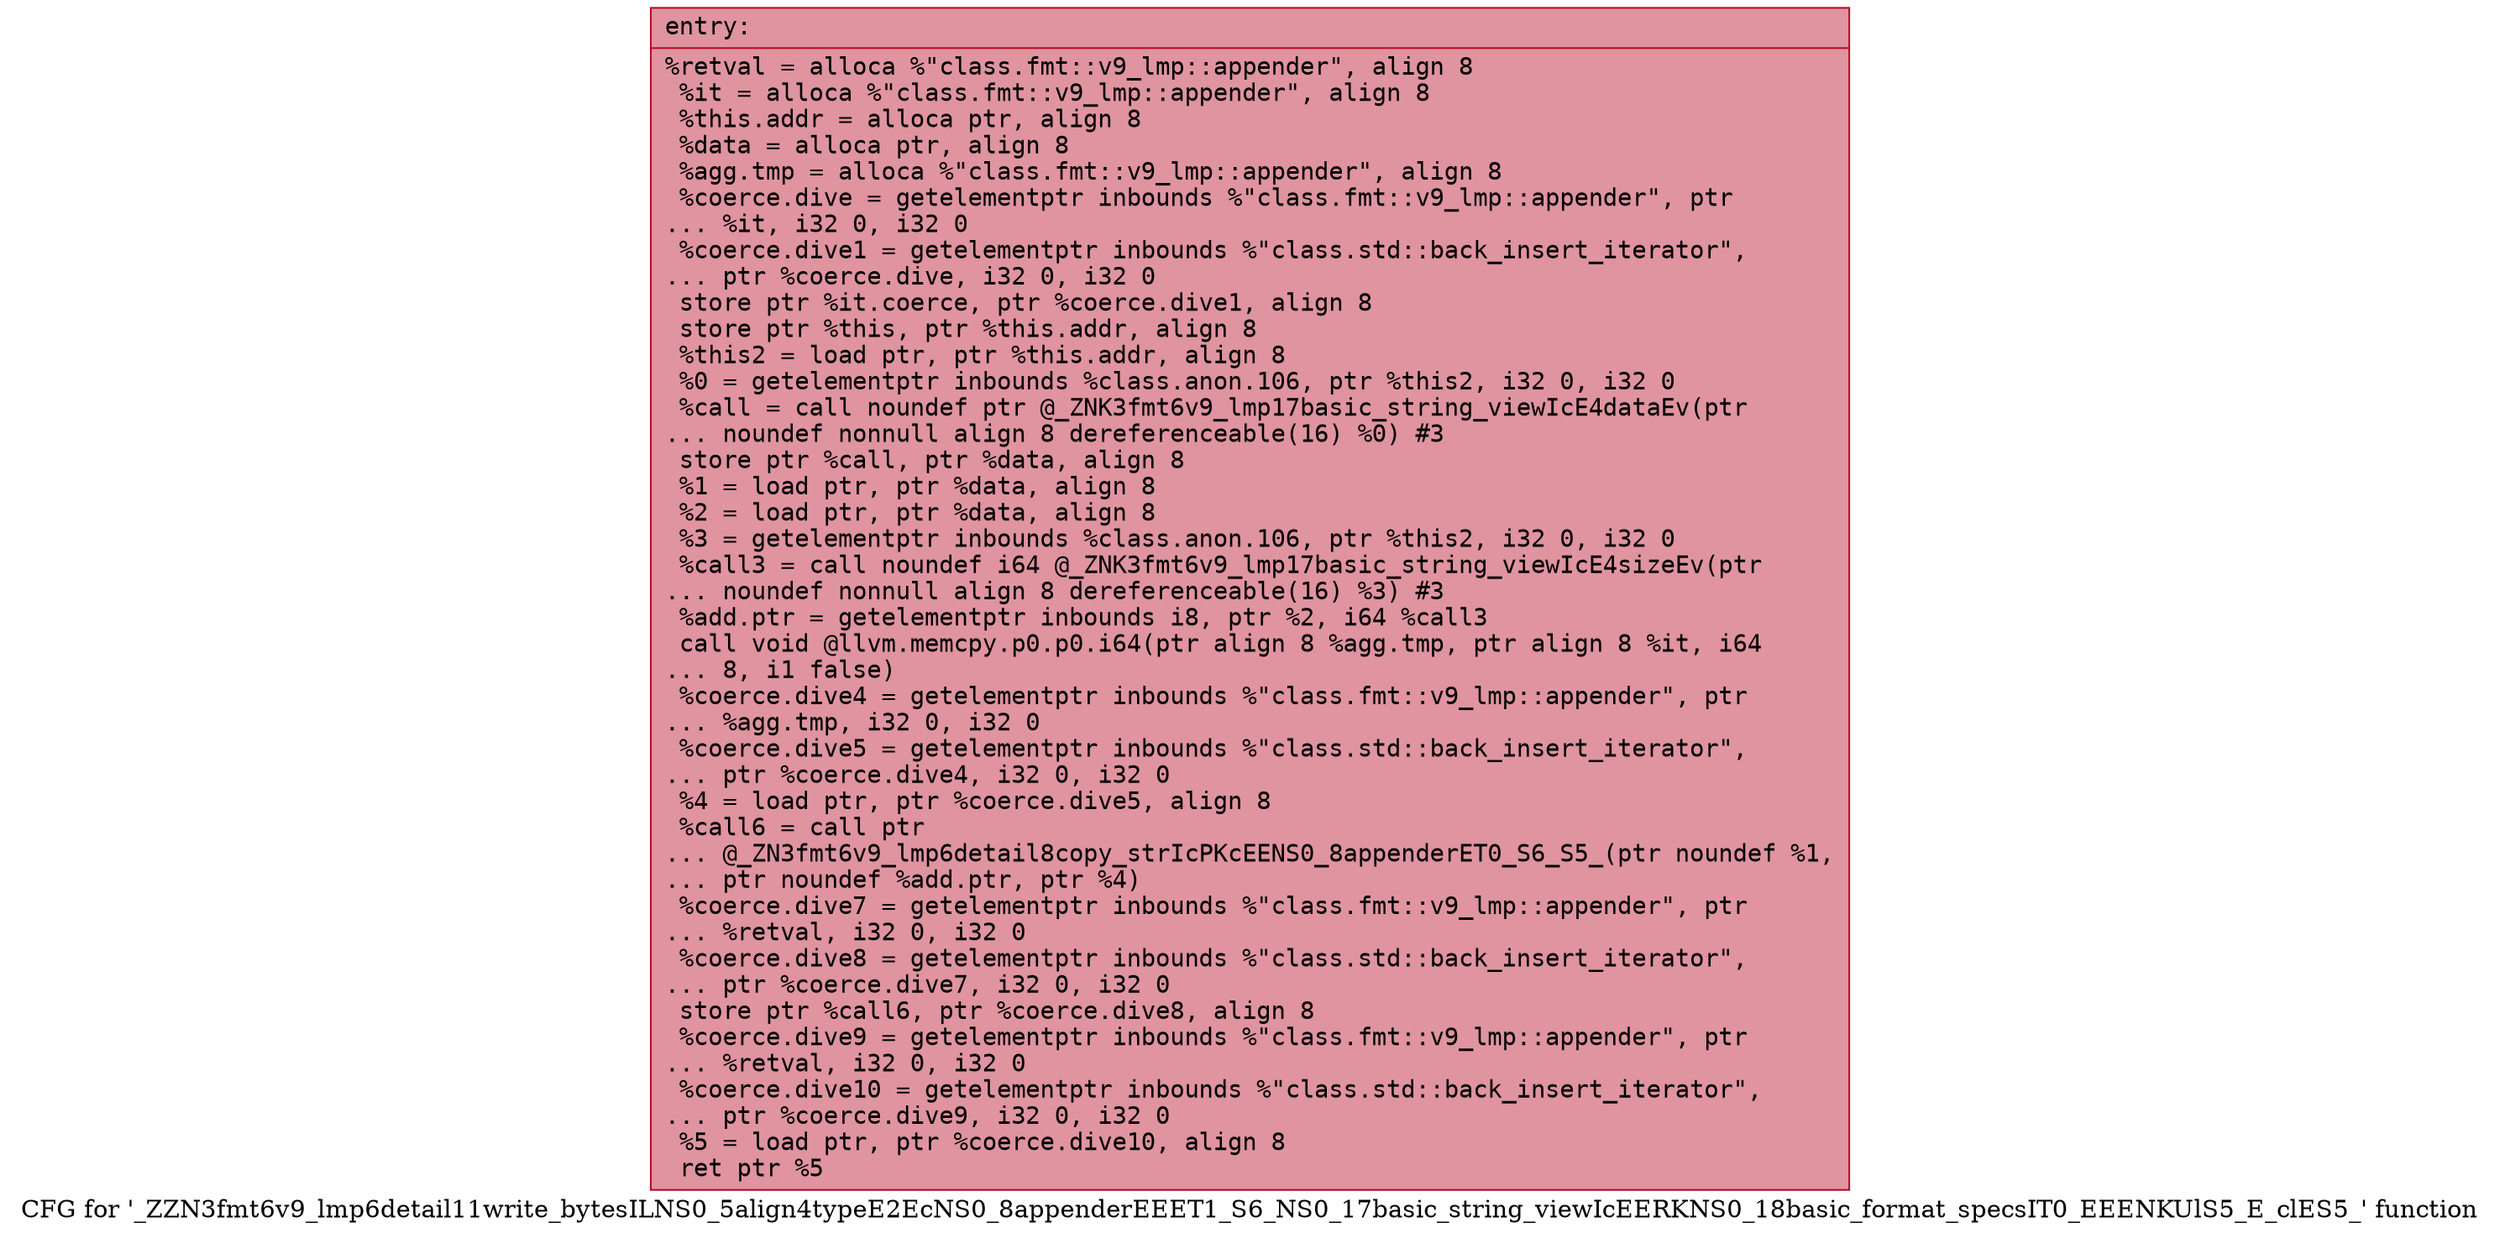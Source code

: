digraph "CFG for '_ZZN3fmt6v9_lmp6detail11write_bytesILNS0_5align4typeE2EcNS0_8appenderEEET1_S6_NS0_17basic_string_viewIcEERKNS0_18basic_format_specsIT0_EEENKUlS5_E_clES5_' function" {
	label="CFG for '_ZZN3fmt6v9_lmp6detail11write_bytesILNS0_5align4typeE2EcNS0_8appenderEEET1_S6_NS0_17basic_string_viewIcEERKNS0_18basic_format_specsIT0_EEENKUlS5_E_clES5_' function";

	Node0x556bfebc2c50 [shape=record,color="#b70d28ff", style=filled, fillcolor="#b70d2870" fontname="Courier",label="{entry:\l|  %retval = alloca %\"class.fmt::v9_lmp::appender\", align 8\l  %it = alloca %\"class.fmt::v9_lmp::appender\", align 8\l  %this.addr = alloca ptr, align 8\l  %data = alloca ptr, align 8\l  %agg.tmp = alloca %\"class.fmt::v9_lmp::appender\", align 8\l  %coerce.dive = getelementptr inbounds %\"class.fmt::v9_lmp::appender\", ptr\l... %it, i32 0, i32 0\l  %coerce.dive1 = getelementptr inbounds %\"class.std::back_insert_iterator\",\l... ptr %coerce.dive, i32 0, i32 0\l  store ptr %it.coerce, ptr %coerce.dive1, align 8\l  store ptr %this, ptr %this.addr, align 8\l  %this2 = load ptr, ptr %this.addr, align 8\l  %0 = getelementptr inbounds %class.anon.106, ptr %this2, i32 0, i32 0\l  %call = call noundef ptr @_ZNK3fmt6v9_lmp17basic_string_viewIcE4dataEv(ptr\l... noundef nonnull align 8 dereferenceable(16) %0) #3\l  store ptr %call, ptr %data, align 8\l  %1 = load ptr, ptr %data, align 8\l  %2 = load ptr, ptr %data, align 8\l  %3 = getelementptr inbounds %class.anon.106, ptr %this2, i32 0, i32 0\l  %call3 = call noundef i64 @_ZNK3fmt6v9_lmp17basic_string_viewIcE4sizeEv(ptr\l... noundef nonnull align 8 dereferenceable(16) %3) #3\l  %add.ptr = getelementptr inbounds i8, ptr %2, i64 %call3\l  call void @llvm.memcpy.p0.p0.i64(ptr align 8 %agg.tmp, ptr align 8 %it, i64\l... 8, i1 false)\l  %coerce.dive4 = getelementptr inbounds %\"class.fmt::v9_lmp::appender\", ptr\l... %agg.tmp, i32 0, i32 0\l  %coerce.dive5 = getelementptr inbounds %\"class.std::back_insert_iterator\",\l... ptr %coerce.dive4, i32 0, i32 0\l  %4 = load ptr, ptr %coerce.dive5, align 8\l  %call6 = call ptr\l... @_ZN3fmt6v9_lmp6detail8copy_strIcPKcEENS0_8appenderET0_S6_S5_(ptr noundef %1,\l... ptr noundef %add.ptr, ptr %4)\l  %coerce.dive7 = getelementptr inbounds %\"class.fmt::v9_lmp::appender\", ptr\l... %retval, i32 0, i32 0\l  %coerce.dive8 = getelementptr inbounds %\"class.std::back_insert_iterator\",\l... ptr %coerce.dive7, i32 0, i32 0\l  store ptr %call6, ptr %coerce.dive8, align 8\l  %coerce.dive9 = getelementptr inbounds %\"class.fmt::v9_lmp::appender\", ptr\l... %retval, i32 0, i32 0\l  %coerce.dive10 = getelementptr inbounds %\"class.std::back_insert_iterator\",\l... ptr %coerce.dive9, i32 0, i32 0\l  %5 = load ptr, ptr %coerce.dive10, align 8\l  ret ptr %5\l}"];
}
